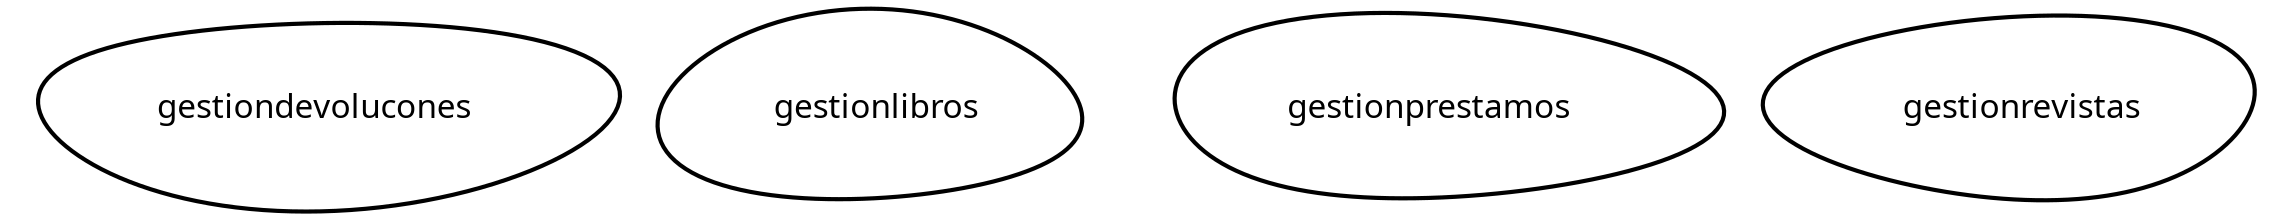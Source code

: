 digraph "ContextMapGraph" {
graph ["imagepath"="/tmp/GraphvizJava"]
"gestiondevolucones" ["margin"="0.3","orientation"="58","shape"="egg","fontsize"="16","style"="bold","label"="gestiondevolucones\n","fontname"="sans-serif"]
"gestionlibros" ["margin"="0.3","orientation"="246","shape"="egg","fontsize"="16","style"="bold","label"="gestionlibros\n","fontname"="sans-serif"]
"gestionprestamos" ["margin"="0.3","orientation"="149","shape"="egg","fontsize"="16","style"="bold","label"="gestionprestamos\n","fontname"="sans-serif"]
"gestionrevistas" ["margin"="0.3","orientation"="200","shape"="egg","fontsize"="16","style"="bold","label"="gestionrevistas\n","fontname"="sans-serif"]
}